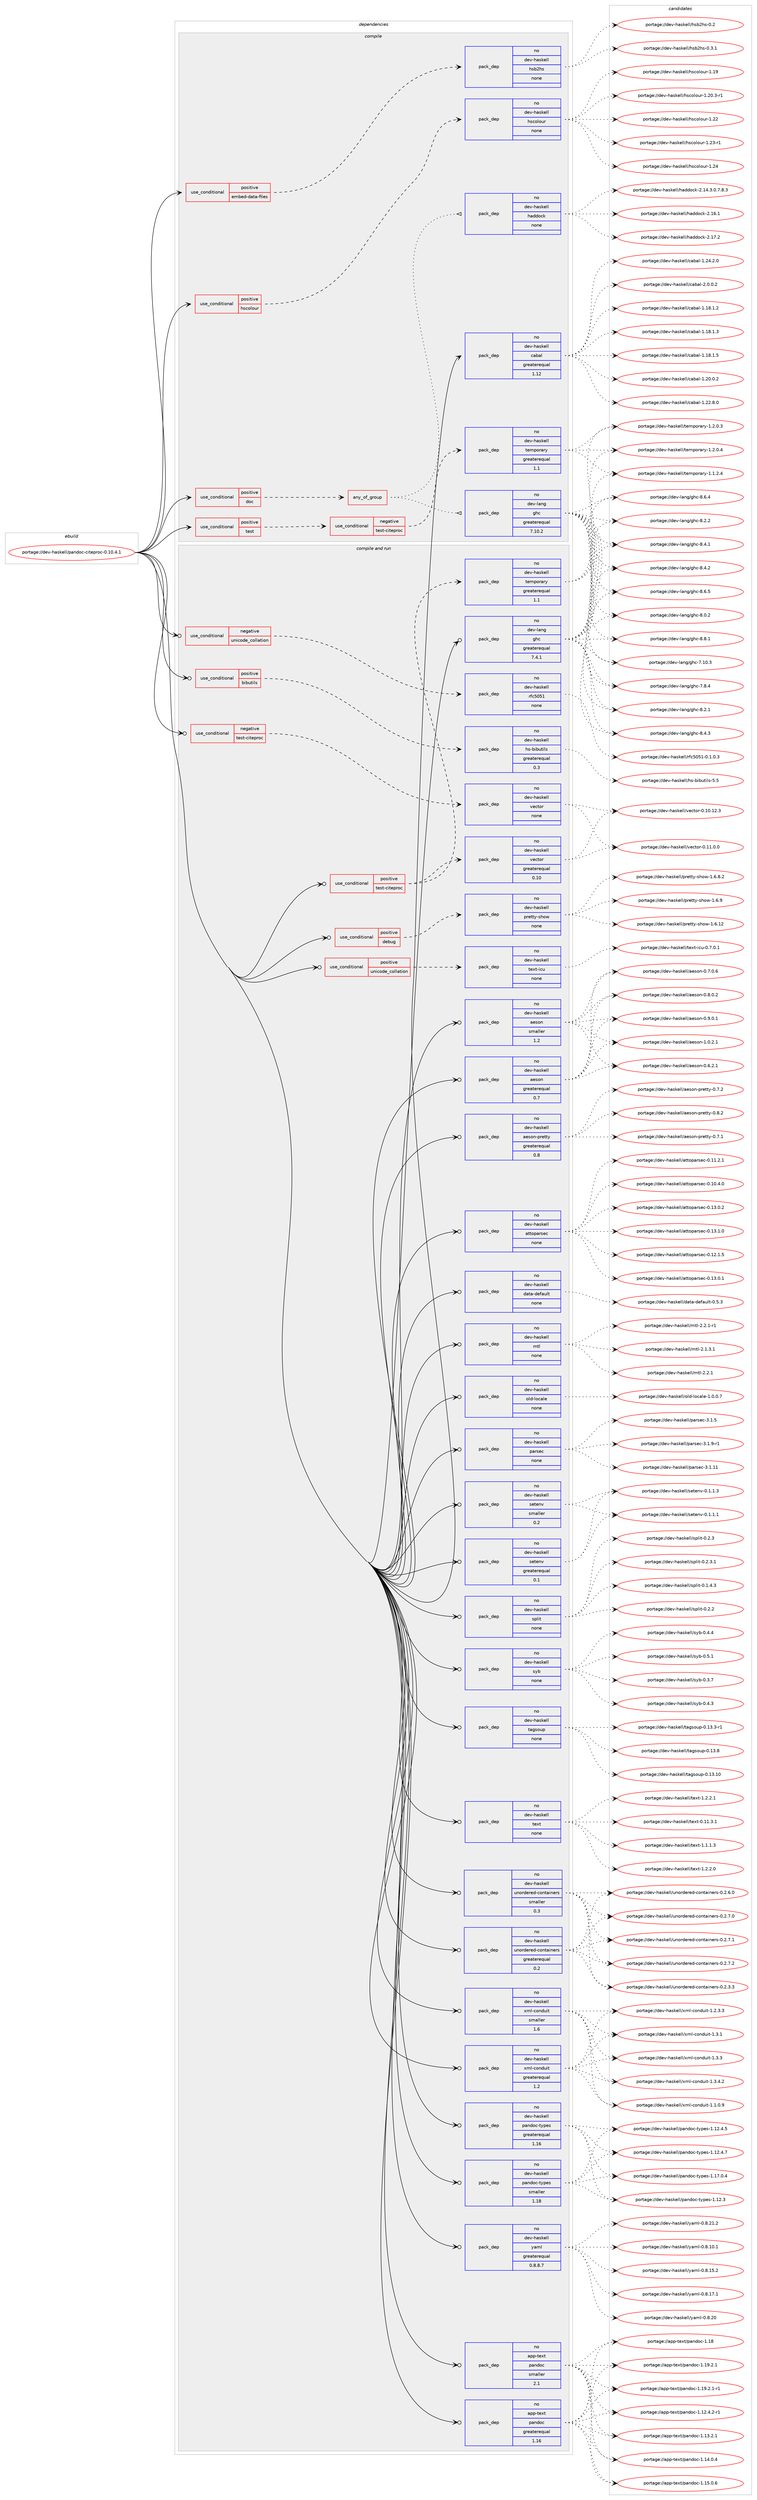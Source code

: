 digraph prolog {

# *************
# Graph options
# *************

newrank=true;
concentrate=true;
compound=true;
graph [rankdir=LR,fontname=Helvetica,fontsize=10,ranksep=1.5];#, ranksep=2.5, nodesep=0.2];
edge  [arrowhead=vee];
node  [fontname=Helvetica,fontsize=10];

# **********
# The ebuild
# **********

subgraph cluster_leftcol {
color=gray;
rank=same;
label=<<i>ebuild</i>>;
id [label="portage://dev-haskell/pandoc-citeproc-0.10.4.1", color=red, width=4, href="../dev-haskell/pandoc-citeproc-0.10.4.1.svg"];
}

# ****************
# The dependencies
# ****************

subgraph cluster_midcol {
color=gray;
label=<<i>dependencies</i>>;
subgraph cluster_compile {
fillcolor="#eeeeee";
style=filled;
label=<<i>compile</i>>;
subgraph cond16470 {
dependency76068 [label=<<TABLE BORDER="0" CELLBORDER="1" CELLSPACING="0" CELLPADDING="4"><TR><TD ROWSPAN="3" CELLPADDING="10">use_conditional</TD></TR><TR><TD>positive</TD></TR><TR><TD>doc</TD></TR></TABLE>>, shape=none, color=red];
subgraph any2126 {
dependency76069 [label=<<TABLE BORDER="0" CELLBORDER="1" CELLSPACING="0" CELLPADDING="4"><TR><TD CELLPADDING="10">any_of_group</TD></TR></TABLE>>, shape=none, color=red];subgraph pack57415 {
dependency76070 [label=<<TABLE BORDER="0" CELLBORDER="1" CELLSPACING="0" CELLPADDING="4" WIDTH="220"><TR><TD ROWSPAN="6" CELLPADDING="30">pack_dep</TD></TR><TR><TD WIDTH="110">no</TD></TR><TR><TD>dev-haskell</TD></TR><TR><TD>haddock</TD></TR><TR><TD>none</TD></TR><TR><TD></TD></TR></TABLE>>, shape=none, color=blue];
}
dependency76069:e -> dependency76070:w [weight=20,style="dotted",arrowhead="oinv"];
subgraph pack57416 {
dependency76071 [label=<<TABLE BORDER="0" CELLBORDER="1" CELLSPACING="0" CELLPADDING="4" WIDTH="220"><TR><TD ROWSPAN="6" CELLPADDING="30">pack_dep</TD></TR><TR><TD WIDTH="110">no</TD></TR><TR><TD>dev-lang</TD></TR><TR><TD>ghc</TD></TR><TR><TD>greaterequal</TD></TR><TR><TD>7.10.2</TD></TR></TABLE>>, shape=none, color=blue];
}
dependency76069:e -> dependency76071:w [weight=20,style="dotted",arrowhead="oinv"];
}
dependency76068:e -> dependency76069:w [weight=20,style="dashed",arrowhead="vee"];
}
id:e -> dependency76068:w [weight=20,style="solid",arrowhead="vee"];
subgraph cond16471 {
dependency76072 [label=<<TABLE BORDER="0" CELLBORDER="1" CELLSPACING="0" CELLPADDING="4"><TR><TD ROWSPAN="3" CELLPADDING="10">use_conditional</TD></TR><TR><TD>positive</TD></TR><TR><TD>embed-data-files</TD></TR></TABLE>>, shape=none, color=red];
subgraph pack57417 {
dependency76073 [label=<<TABLE BORDER="0" CELLBORDER="1" CELLSPACING="0" CELLPADDING="4" WIDTH="220"><TR><TD ROWSPAN="6" CELLPADDING="30">pack_dep</TD></TR><TR><TD WIDTH="110">no</TD></TR><TR><TD>dev-haskell</TD></TR><TR><TD>hsb2hs</TD></TR><TR><TD>none</TD></TR><TR><TD></TD></TR></TABLE>>, shape=none, color=blue];
}
dependency76072:e -> dependency76073:w [weight=20,style="dashed",arrowhead="vee"];
}
id:e -> dependency76072:w [weight=20,style="solid",arrowhead="vee"];
subgraph cond16472 {
dependency76074 [label=<<TABLE BORDER="0" CELLBORDER="1" CELLSPACING="0" CELLPADDING="4"><TR><TD ROWSPAN="3" CELLPADDING="10">use_conditional</TD></TR><TR><TD>positive</TD></TR><TR><TD>hscolour</TD></TR></TABLE>>, shape=none, color=red];
subgraph pack57418 {
dependency76075 [label=<<TABLE BORDER="0" CELLBORDER="1" CELLSPACING="0" CELLPADDING="4" WIDTH="220"><TR><TD ROWSPAN="6" CELLPADDING="30">pack_dep</TD></TR><TR><TD WIDTH="110">no</TD></TR><TR><TD>dev-haskell</TD></TR><TR><TD>hscolour</TD></TR><TR><TD>none</TD></TR><TR><TD></TD></TR></TABLE>>, shape=none, color=blue];
}
dependency76074:e -> dependency76075:w [weight=20,style="dashed",arrowhead="vee"];
}
id:e -> dependency76074:w [weight=20,style="solid",arrowhead="vee"];
subgraph cond16473 {
dependency76076 [label=<<TABLE BORDER="0" CELLBORDER="1" CELLSPACING="0" CELLPADDING="4"><TR><TD ROWSPAN="3" CELLPADDING="10">use_conditional</TD></TR><TR><TD>positive</TD></TR><TR><TD>test</TD></TR></TABLE>>, shape=none, color=red];
subgraph cond16474 {
dependency76077 [label=<<TABLE BORDER="0" CELLBORDER="1" CELLSPACING="0" CELLPADDING="4"><TR><TD ROWSPAN="3" CELLPADDING="10">use_conditional</TD></TR><TR><TD>negative</TD></TR><TR><TD>test-citeproc</TD></TR></TABLE>>, shape=none, color=red];
subgraph pack57419 {
dependency76078 [label=<<TABLE BORDER="0" CELLBORDER="1" CELLSPACING="0" CELLPADDING="4" WIDTH="220"><TR><TD ROWSPAN="6" CELLPADDING="30">pack_dep</TD></TR><TR><TD WIDTH="110">no</TD></TR><TR><TD>dev-haskell</TD></TR><TR><TD>temporary</TD></TR><TR><TD>greaterequal</TD></TR><TR><TD>1.1</TD></TR></TABLE>>, shape=none, color=blue];
}
dependency76077:e -> dependency76078:w [weight=20,style="dashed",arrowhead="vee"];
}
dependency76076:e -> dependency76077:w [weight=20,style="dashed",arrowhead="vee"];
}
id:e -> dependency76076:w [weight=20,style="solid",arrowhead="vee"];
subgraph pack57420 {
dependency76079 [label=<<TABLE BORDER="0" CELLBORDER="1" CELLSPACING="0" CELLPADDING="4" WIDTH="220"><TR><TD ROWSPAN="6" CELLPADDING="30">pack_dep</TD></TR><TR><TD WIDTH="110">no</TD></TR><TR><TD>dev-haskell</TD></TR><TR><TD>cabal</TD></TR><TR><TD>greaterequal</TD></TR><TR><TD>1.12</TD></TR></TABLE>>, shape=none, color=blue];
}
id:e -> dependency76079:w [weight=20,style="solid",arrowhead="vee"];
}
subgraph cluster_compileandrun {
fillcolor="#eeeeee";
style=filled;
label=<<i>compile and run</i>>;
subgraph cond16475 {
dependency76080 [label=<<TABLE BORDER="0" CELLBORDER="1" CELLSPACING="0" CELLPADDING="4"><TR><TD ROWSPAN="3" CELLPADDING="10">use_conditional</TD></TR><TR><TD>negative</TD></TR><TR><TD>test-citeproc</TD></TR></TABLE>>, shape=none, color=red];
subgraph pack57421 {
dependency76081 [label=<<TABLE BORDER="0" CELLBORDER="1" CELLSPACING="0" CELLPADDING="4" WIDTH="220"><TR><TD ROWSPAN="6" CELLPADDING="30">pack_dep</TD></TR><TR><TD WIDTH="110">no</TD></TR><TR><TD>dev-haskell</TD></TR><TR><TD>vector</TD></TR><TR><TD>none</TD></TR><TR><TD></TD></TR></TABLE>>, shape=none, color=blue];
}
dependency76080:e -> dependency76081:w [weight=20,style="dashed",arrowhead="vee"];
}
id:e -> dependency76080:w [weight=20,style="solid",arrowhead="odotvee"];
subgraph cond16476 {
dependency76082 [label=<<TABLE BORDER="0" CELLBORDER="1" CELLSPACING="0" CELLPADDING="4"><TR><TD ROWSPAN="3" CELLPADDING="10">use_conditional</TD></TR><TR><TD>negative</TD></TR><TR><TD>unicode_collation</TD></TR></TABLE>>, shape=none, color=red];
subgraph pack57422 {
dependency76083 [label=<<TABLE BORDER="0" CELLBORDER="1" CELLSPACING="0" CELLPADDING="4" WIDTH="220"><TR><TD ROWSPAN="6" CELLPADDING="30">pack_dep</TD></TR><TR><TD WIDTH="110">no</TD></TR><TR><TD>dev-haskell</TD></TR><TR><TD>rfc5051</TD></TR><TR><TD>none</TD></TR><TR><TD></TD></TR></TABLE>>, shape=none, color=blue];
}
dependency76082:e -> dependency76083:w [weight=20,style="dashed",arrowhead="vee"];
}
id:e -> dependency76082:w [weight=20,style="solid",arrowhead="odotvee"];
subgraph cond16477 {
dependency76084 [label=<<TABLE BORDER="0" CELLBORDER="1" CELLSPACING="0" CELLPADDING="4"><TR><TD ROWSPAN="3" CELLPADDING="10">use_conditional</TD></TR><TR><TD>positive</TD></TR><TR><TD>bibutils</TD></TR></TABLE>>, shape=none, color=red];
subgraph pack57423 {
dependency76085 [label=<<TABLE BORDER="0" CELLBORDER="1" CELLSPACING="0" CELLPADDING="4" WIDTH="220"><TR><TD ROWSPAN="6" CELLPADDING="30">pack_dep</TD></TR><TR><TD WIDTH="110">no</TD></TR><TR><TD>dev-haskell</TD></TR><TR><TD>hs-bibutils</TD></TR><TR><TD>greaterequal</TD></TR><TR><TD>0.3</TD></TR></TABLE>>, shape=none, color=blue];
}
dependency76084:e -> dependency76085:w [weight=20,style="dashed",arrowhead="vee"];
}
id:e -> dependency76084:w [weight=20,style="solid",arrowhead="odotvee"];
subgraph cond16478 {
dependency76086 [label=<<TABLE BORDER="0" CELLBORDER="1" CELLSPACING="0" CELLPADDING="4"><TR><TD ROWSPAN="3" CELLPADDING="10">use_conditional</TD></TR><TR><TD>positive</TD></TR><TR><TD>debug</TD></TR></TABLE>>, shape=none, color=red];
subgraph pack57424 {
dependency76087 [label=<<TABLE BORDER="0" CELLBORDER="1" CELLSPACING="0" CELLPADDING="4" WIDTH="220"><TR><TD ROWSPAN="6" CELLPADDING="30">pack_dep</TD></TR><TR><TD WIDTH="110">no</TD></TR><TR><TD>dev-haskell</TD></TR><TR><TD>pretty-show</TD></TR><TR><TD>none</TD></TR><TR><TD></TD></TR></TABLE>>, shape=none, color=blue];
}
dependency76086:e -> dependency76087:w [weight=20,style="dashed",arrowhead="vee"];
}
id:e -> dependency76086:w [weight=20,style="solid",arrowhead="odotvee"];
subgraph cond16479 {
dependency76088 [label=<<TABLE BORDER="0" CELLBORDER="1" CELLSPACING="0" CELLPADDING="4"><TR><TD ROWSPAN="3" CELLPADDING="10">use_conditional</TD></TR><TR><TD>positive</TD></TR><TR><TD>test-citeproc</TD></TR></TABLE>>, shape=none, color=red];
subgraph pack57425 {
dependency76089 [label=<<TABLE BORDER="0" CELLBORDER="1" CELLSPACING="0" CELLPADDING="4" WIDTH="220"><TR><TD ROWSPAN="6" CELLPADDING="30">pack_dep</TD></TR><TR><TD WIDTH="110">no</TD></TR><TR><TD>dev-haskell</TD></TR><TR><TD>temporary</TD></TR><TR><TD>greaterequal</TD></TR><TR><TD>1.1</TD></TR></TABLE>>, shape=none, color=blue];
}
dependency76088:e -> dependency76089:w [weight=20,style="dashed",arrowhead="vee"];
subgraph pack57426 {
dependency76090 [label=<<TABLE BORDER="0" CELLBORDER="1" CELLSPACING="0" CELLPADDING="4" WIDTH="220"><TR><TD ROWSPAN="6" CELLPADDING="30">pack_dep</TD></TR><TR><TD WIDTH="110">no</TD></TR><TR><TD>dev-haskell</TD></TR><TR><TD>vector</TD></TR><TR><TD>greaterequal</TD></TR><TR><TD>0.10</TD></TR></TABLE>>, shape=none, color=blue];
}
dependency76088:e -> dependency76090:w [weight=20,style="dashed",arrowhead="vee"];
}
id:e -> dependency76088:w [weight=20,style="solid",arrowhead="odotvee"];
subgraph cond16480 {
dependency76091 [label=<<TABLE BORDER="0" CELLBORDER="1" CELLSPACING="0" CELLPADDING="4"><TR><TD ROWSPAN="3" CELLPADDING="10">use_conditional</TD></TR><TR><TD>positive</TD></TR><TR><TD>unicode_collation</TD></TR></TABLE>>, shape=none, color=red];
subgraph pack57427 {
dependency76092 [label=<<TABLE BORDER="0" CELLBORDER="1" CELLSPACING="0" CELLPADDING="4" WIDTH="220"><TR><TD ROWSPAN="6" CELLPADDING="30">pack_dep</TD></TR><TR><TD WIDTH="110">no</TD></TR><TR><TD>dev-haskell</TD></TR><TR><TD>text-icu</TD></TR><TR><TD>none</TD></TR><TR><TD></TD></TR></TABLE>>, shape=none, color=blue];
}
dependency76091:e -> dependency76092:w [weight=20,style="dashed",arrowhead="vee"];
}
id:e -> dependency76091:w [weight=20,style="solid",arrowhead="odotvee"];
subgraph pack57428 {
dependency76093 [label=<<TABLE BORDER="0" CELLBORDER="1" CELLSPACING="0" CELLPADDING="4" WIDTH="220"><TR><TD ROWSPAN="6" CELLPADDING="30">pack_dep</TD></TR><TR><TD WIDTH="110">no</TD></TR><TR><TD>app-text</TD></TR><TR><TD>pandoc</TD></TR><TR><TD>greaterequal</TD></TR><TR><TD>1.16</TD></TR></TABLE>>, shape=none, color=blue];
}
id:e -> dependency76093:w [weight=20,style="solid",arrowhead="odotvee"];
subgraph pack57429 {
dependency76094 [label=<<TABLE BORDER="0" CELLBORDER="1" CELLSPACING="0" CELLPADDING="4" WIDTH="220"><TR><TD ROWSPAN="6" CELLPADDING="30">pack_dep</TD></TR><TR><TD WIDTH="110">no</TD></TR><TR><TD>app-text</TD></TR><TR><TD>pandoc</TD></TR><TR><TD>smaller</TD></TR><TR><TD>2.1</TD></TR></TABLE>>, shape=none, color=blue];
}
id:e -> dependency76094:w [weight=20,style="solid",arrowhead="odotvee"];
subgraph pack57430 {
dependency76095 [label=<<TABLE BORDER="0" CELLBORDER="1" CELLSPACING="0" CELLPADDING="4" WIDTH="220"><TR><TD ROWSPAN="6" CELLPADDING="30">pack_dep</TD></TR><TR><TD WIDTH="110">no</TD></TR><TR><TD>dev-haskell</TD></TR><TR><TD>aeson</TD></TR><TR><TD>greaterequal</TD></TR><TR><TD>0.7</TD></TR></TABLE>>, shape=none, color=blue];
}
id:e -> dependency76095:w [weight=20,style="solid",arrowhead="odotvee"];
subgraph pack57431 {
dependency76096 [label=<<TABLE BORDER="0" CELLBORDER="1" CELLSPACING="0" CELLPADDING="4" WIDTH="220"><TR><TD ROWSPAN="6" CELLPADDING="30">pack_dep</TD></TR><TR><TD WIDTH="110">no</TD></TR><TR><TD>dev-haskell</TD></TR><TR><TD>aeson</TD></TR><TR><TD>smaller</TD></TR><TR><TD>1.2</TD></TR></TABLE>>, shape=none, color=blue];
}
id:e -> dependency76096:w [weight=20,style="solid",arrowhead="odotvee"];
subgraph pack57432 {
dependency76097 [label=<<TABLE BORDER="0" CELLBORDER="1" CELLSPACING="0" CELLPADDING="4" WIDTH="220"><TR><TD ROWSPAN="6" CELLPADDING="30">pack_dep</TD></TR><TR><TD WIDTH="110">no</TD></TR><TR><TD>dev-haskell</TD></TR><TR><TD>aeson-pretty</TD></TR><TR><TD>greaterequal</TD></TR><TR><TD>0.8</TD></TR></TABLE>>, shape=none, color=blue];
}
id:e -> dependency76097:w [weight=20,style="solid",arrowhead="odotvee"];
subgraph pack57433 {
dependency76098 [label=<<TABLE BORDER="0" CELLBORDER="1" CELLSPACING="0" CELLPADDING="4" WIDTH="220"><TR><TD ROWSPAN="6" CELLPADDING="30">pack_dep</TD></TR><TR><TD WIDTH="110">no</TD></TR><TR><TD>dev-haskell</TD></TR><TR><TD>attoparsec</TD></TR><TR><TD>none</TD></TR><TR><TD></TD></TR></TABLE>>, shape=none, color=blue];
}
id:e -> dependency76098:w [weight=20,style="solid",arrowhead="odotvee"];
subgraph pack57434 {
dependency76099 [label=<<TABLE BORDER="0" CELLBORDER="1" CELLSPACING="0" CELLPADDING="4" WIDTH="220"><TR><TD ROWSPAN="6" CELLPADDING="30">pack_dep</TD></TR><TR><TD WIDTH="110">no</TD></TR><TR><TD>dev-haskell</TD></TR><TR><TD>data-default</TD></TR><TR><TD>none</TD></TR><TR><TD></TD></TR></TABLE>>, shape=none, color=blue];
}
id:e -> dependency76099:w [weight=20,style="solid",arrowhead="odotvee"];
subgraph pack57435 {
dependency76100 [label=<<TABLE BORDER="0" CELLBORDER="1" CELLSPACING="0" CELLPADDING="4" WIDTH="220"><TR><TD ROWSPAN="6" CELLPADDING="30">pack_dep</TD></TR><TR><TD WIDTH="110">no</TD></TR><TR><TD>dev-haskell</TD></TR><TR><TD>mtl</TD></TR><TR><TD>none</TD></TR><TR><TD></TD></TR></TABLE>>, shape=none, color=blue];
}
id:e -> dependency76100:w [weight=20,style="solid",arrowhead="odotvee"];
subgraph pack57436 {
dependency76101 [label=<<TABLE BORDER="0" CELLBORDER="1" CELLSPACING="0" CELLPADDING="4" WIDTH="220"><TR><TD ROWSPAN="6" CELLPADDING="30">pack_dep</TD></TR><TR><TD WIDTH="110">no</TD></TR><TR><TD>dev-haskell</TD></TR><TR><TD>old-locale</TD></TR><TR><TD>none</TD></TR><TR><TD></TD></TR></TABLE>>, shape=none, color=blue];
}
id:e -> dependency76101:w [weight=20,style="solid",arrowhead="odotvee"];
subgraph pack57437 {
dependency76102 [label=<<TABLE BORDER="0" CELLBORDER="1" CELLSPACING="0" CELLPADDING="4" WIDTH="220"><TR><TD ROWSPAN="6" CELLPADDING="30">pack_dep</TD></TR><TR><TD WIDTH="110">no</TD></TR><TR><TD>dev-haskell</TD></TR><TR><TD>pandoc-types</TD></TR><TR><TD>greaterequal</TD></TR><TR><TD>1.16</TD></TR></TABLE>>, shape=none, color=blue];
}
id:e -> dependency76102:w [weight=20,style="solid",arrowhead="odotvee"];
subgraph pack57438 {
dependency76103 [label=<<TABLE BORDER="0" CELLBORDER="1" CELLSPACING="0" CELLPADDING="4" WIDTH="220"><TR><TD ROWSPAN="6" CELLPADDING="30">pack_dep</TD></TR><TR><TD WIDTH="110">no</TD></TR><TR><TD>dev-haskell</TD></TR><TR><TD>pandoc-types</TD></TR><TR><TD>smaller</TD></TR><TR><TD>1.18</TD></TR></TABLE>>, shape=none, color=blue];
}
id:e -> dependency76103:w [weight=20,style="solid",arrowhead="odotvee"];
subgraph pack57439 {
dependency76104 [label=<<TABLE BORDER="0" CELLBORDER="1" CELLSPACING="0" CELLPADDING="4" WIDTH="220"><TR><TD ROWSPAN="6" CELLPADDING="30">pack_dep</TD></TR><TR><TD WIDTH="110">no</TD></TR><TR><TD>dev-haskell</TD></TR><TR><TD>parsec</TD></TR><TR><TD>none</TD></TR><TR><TD></TD></TR></TABLE>>, shape=none, color=blue];
}
id:e -> dependency76104:w [weight=20,style="solid",arrowhead="odotvee"];
subgraph pack57440 {
dependency76105 [label=<<TABLE BORDER="0" CELLBORDER="1" CELLSPACING="0" CELLPADDING="4" WIDTH="220"><TR><TD ROWSPAN="6" CELLPADDING="30">pack_dep</TD></TR><TR><TD WIDTH="110">no</TD></TR><TR><TD>dev-haskell</TD></TR><TR><TD>setenv</TD></TR><TR><TD>greaterequal</TD></TR><TR><TD>0.1</TD></TR></TABLE>>, shape=none, color=blue];
}
id:e -> dependency76105:w [weight=20,style="solid",arrowhead="odotvee"];
subgraph pack57441 {
dependency76106 [label=<<TABLE BORDER="0" CELLBORDER="1" CELLSPACING="0" CELLPADDING="4" WIDTH="220"><TR><TD ROWSPAN="6" CELLPADDING="30">pack_dep</TD></TR><TR><TD WIDTH="110">no</TD></TR><TR><TD>dev-haskell</TD></TR><TR><TD>setenv</TD></TR><TR><TD>smaller</TD></TR><TR><TD>0.2</TD></TR></TABLE>>, shape=none, color=blue];
}
id:e -> dependency76106:w [weight=20,style="solid",arrowhead="odotvee"];
subgraph pack57442 {
dependency76107 [label=<<TABLE BORDER="0" CELLBORDER="1" CELLSPACING="0" CELLPADDING="4" WIDTH="220"><TR><TD ROWSPAN="6" CELLPADDING="30">pack_dep</TD></TR><TR><TD WIDTH="110">no</TD></TR><TR><TD>dev-haskell</TD></TR><TR><TD>split</TD></TR><TR><TD>none</TD></TR><TR><TD></TD></TR></TABLE>>, shape=none, color=blue];
}
id:e -> dependency76107:w [weight=20,style="solid",arrowhead="odotvee"];
subgraph pack57443 {
dependency76108 [label=<<TABLE BORDER="0" CELLBORDER="1" CELLSPACING="0" CELLPADDING="4" WIDTH="220"><TR><TD ROWSPAN="6" CELLPADDING="30">pack_dep</TD></TR><TR><TD WIDTH="110">no</TD></TR><TR><TD>dev-haskell</TD></TR><TR><TD>syb</TD></TR><TR><TD>none</TD></TR><TR><TD></TD></TR></TABLE>>, shape=none, color=blue];
}
id:e -> dependency76108:w [weight=20,style="solid",arrowhead="odotvee"];
subgraph pack57444 {
dependency76109 [label=<<TABLE BORDER="0" CELLBORDER="1" CELLSPACING="0" CELLPADDING="4" WIDTH="220"><TR><TD ROWSPAN="6" CELLPADDING="30">pack_dep</TD></TR><TR><TD WIDTH="110">no</TD></TR><TR><TD>dev-haskell</TD></TR><TR><TD>tagsoup</TD></TR><TR><TD>none</TD></TR><TR><TD></TD></TR></TABLE>>, shape=none, color=blue];
}
id:e -> dependency76109:w [weight=20,style="solid",arrowhead="odotvee"];
subgraph pack57445 {
dependency76110 [label=<<TABLE BORDER="0" CELLBORDER="1" CELLSPACING="0" CELLPADDING="4" WIDTH="220"><TR><TD ROWSPAN="6" CELLPADDING="30">pack_dep</TD></TR><TR><TD WIDTH="110">no</TD></TR><TR><TD>dev-haskell</TD></TR><TR><TD>text</TD></TR><TR><TD>none</TD></TR><TR><TD></TD></TR></TABLE>>, shape=none, color=blue];
}
id:e -> dependency76110:w [weight=20,style="solid",arrowhead="odotvee"];
subgraph pack57446 {
dependency76111 [label=<<TABLE BORDER="0" CELLBORDER="1" CELLSPACING="0" CELLPADDING="4" WIDTH="220"><TR><TD ROWSPAN="6" CELLPADDING="30">pack_dep</TD></TR><TR><TD WIDTH="110">no</TD></TR><TR><TD>dev-haskell</TD></TR><TR><TD>unordered-containers</TD></TR><TR><TD>greaterequal</TD></TR><TR><TD>0.2</TD></TR></TABLE>>, shape=none, color=blue];
}
id:e -> dependency76111:w [weight=20,style="solid",arrowhead="odotvee"];
subgraph pack57447 {
dependency76112 [label=<<TABLE BORDER="0" CELLBORDER="1" CELLSPACING="0" CELLPADDING="4" WIDTH="220"><TR><TD ROWSPAN="6" CELLPADDING="30">pack_dep</TD></TR><TR><TD WIDTH="110">no</TD></TR><TR><TD>dev-haskell</TD></TR><TR><TD>unordered-containers</TD></TR><TR><TD>smaller</TD></TR><TR><TD>0.3</TD></TR></TABLE>>, shape=none, color=blue];
}
id:e -> dependency76112:w [weight=20,style="solid",arrowhead="odotvee"];
subgraph pack57448 {
dependency76113 [label=<<TABLE BORDER="0" CELLBORDER="1" CELLSPACING="0" CELLPADDING="4" WIDTH="220"><TR><TD ROWSPAN="6" CELLPADDING="30">pack_dep</TD></TR><TR><TD WIDTH="110">no</TD></TR><TR><TD>dev-haskell</TD></TR><TR><TD>xml-conduit</TD></TR><TR><TD>greaterequal</TD></TR><TR><TD>1.2</TD></TR></TABLE>>, shape=none, color=blue];
}
id:e -> dependency76113:w [weight=20,style="solid",arrowhead="odotvee"];
subgraph pack57449 {
dependency76114 [label=<<TABLE BORDER="0" CELLBORDER="1" CELLSPACING="0" CELLPADDING="4" WIDTH="220"><TR><TD ROWSPAN="6" CELLPADDING="30">pack_dep</TD></TR><TR><TD WIDTH="110">no</TD></TR><TR><TD>dev-haskell</TD></TR><TR><TD>xml-conduit</TD></TR><TR><TD>smaller</TD></TR><TR><TD>1.6</TD></TR></TABLE>>, shape=none, color=blue];
}
id:e -> dependency76114:w [weight=20,style="solid",arrowhead="odotvee"];
subgraph pack57450 {
dependency76115 [label=<<TABLE BORDER="0" CELLBORDER="1" CELLSPACING="0" CELLPADDING="4" WIDTH="220"><TR><TD ROWSPAN="6" CELLPADDING="30">pack_dep</TD></TR><TR><TD WIDTH="110">no</TD></TR><TR><TD>dev-haskell</TD></TR><TR><TD>yaml</TD></TR><TR><TD>greaterequal</TD></TR><TR><TD>0.8.8.7</TD></TR></TABLE>>, shape=none, color=blue];
}
id:e -> dependency76115:w [weight=20,style="solid",arrowhead="odotvee"];
subgraph pack57451 {
dependency76116 [label=<<TABLE BORDER="0" CELLBORDER="1" CELLSPACING="0" CELLPADDING="4" WIDTH="220"><TR><TD ROWSPAN="6" CELLPADDING="30">pack_dep</TD></TR><TR><TD WIDTH="110">no</TD></TR><TR><TD>dev-lang</TD></TR><TR><TD>ghc</TD></TR><TR><TD>greaterequal</TD></TR><TR><TD>7.4.1</TD></TR></TABLE>>, shape=none, color=blue];
}
id:e -> dependency76116:w [weight=20,style="solid",arrowhead="odotvee"];
}
subgraph cluster_run {
fillcolor="#eeeeee";
style=filled;
label=<<i>run</i>>;
}
}

# **************
# The candidates
# **************

subgraph cluster_choices {
rank=same;
color=gray;
label=<<i>candidates</i>>;

subgraph choice57415 {
color=black;
nodesep=1;
choiceportage1001011184510497115107101108108471049710010011199107455046495246514648465546564651 [label="portage://dev-haskell/haddock-2.14.3.0.7.8.3", color=red, width=4,href="../dev-haskell/haddock-2.14.3.0.7.8.3.svg"];
choiceportage100101118451049711510710110810847104971001001119910745504649544649 [label="portage://dev-haskell/haddock-2.16.1", color=red, width=4,href="../dev-haskell/haddock-2.16.1.svg"];
choiceportage100101118451049711510710110810847104971001001119910745504649554650 [label="portage://dev-haskell/haddock-2.17.2", color=red, width=4,href="../dev-haskell/haddock-2.17.2.svg"];
dependency76070:e -> choiceportage1001011184510497115107101108108471049710010011199107455046495246514648465546564651:w [style=dotted,weight="100"];
dependency76070:e -> choiceportage100101118451049711510710110810847104971001001119910745504649544649:w [style=dotted,weight="100"];
dependency76070:e -> choiceportage100101118451049711510710110810847104971001001119910745504649554650:w [style=dotted,weight="100"];
}
subgraph choice57416 {
color=black;
nodesep=1;
choiceportage1001011184510897110103471031049945554649484651 [label="portage://dev-lang/ghc-7.10.3", color=red, width=4,href="../dev-lang/ghc-7.10.3.svg"];
choiceportage10010111845108971101034710310499455546564652 [label="portage://dev-lang/ghc-7.8.4", color=red, width=4,href="../dev-lang/ghc-7.8.4.svg"];
choiceportage10010111845108971101034710310499455646484650 [label="portage://dev-lang/ghc-8.0.2", color=red, width=4,href="../dev-lang/ghc-8.0.2.svg"];
choiceportage10010111845108971101034710310499455646504649 [label="portage://dev-lang/ghc-8.2.1", color=red, width=4,href="../dev-lang/ghc-8.2.1.svg"];
choiceportage10010111845108971101034710310499455646504650 [label="portage://dev-lang/ghc-8.2.2", color=red, width=4,href="../dev-lang/ghc-8.2.2.svg"];
choiceportage10010111845108971101034710310499455646524649 [label="portage://dev-lang/ghc-8.4.1", color=red, width=4,href="../dev-lang/ghc-8.4.1.svg"];
choiceportage10010111845108971101034710310499455646524650 [label="portage://dev-lang/ghc-8.4.2", color=red, width=4,href="../dev-lang/ghc-8.4.2.svg"];
choiceportage10010111845108971101034710310499455646524651 [label="portage://dev-lang/ghc-8.4.3", color=red, width=4,href="../dev-lang/ghc-8.4.3.svg"];
choiceportage10010111845108971101034710310499455646544652 [label="portage://dev-lang/ghc-8.6.4", color=red, width=4,href="../dev-lang/ghc-8.6.4.svg"];
choiceportage10010111845108971101034710310499455646544653 [label="portage://dev-lang/ghc-8.6.5", color=red, width=4,href="../dev-lang/ghc-8.6.5.svg"];
choiceportage10010111845108971101034710310499455646564649 [label="portage://dev-lang/ghc-8.8.1", color=red, width=4,href="../dev-lang/ghc-8.8.1.svg"];
dependency76071:e -> choiceportage1001011184510897110103471031049945554649484651:w [style=dotted,weight="100"];
dependency76071:e -> choiceportage10010111845108971101034710310499455546564652:w [style=dotted,weight="100"];
dependency76071:e -> choiceportage10010111845108971101034710310499455646484650:w [style=dotted,weight="100"];
dependency76071:e -> choiceportage10010111845108971101034710310499455646504649:w [style=dotted,weight="100"];
dependency76071:e -> choiceportage10010111845108971101034710310499455646504650:w [style=dotted,weight="100"];
dependency76071:e -> choiceportage10010111845108971101034710310499455646524649:w [style=dotted,weight="100"];
dependency76071:e -> choiceportage10010111845108971101034710310499455646524650:w [style=dotted,weight="100"];
dependency76071:e -> choiceportage10010111845108971101034710310499455646524651:w [style=dotted,weight="100"];
dependency76071:e -> choiceportage10010111845108971101034710310499455646544652:w [style=dotted,weight="100"];
dependency76071:e -> choiceportage10010111845108971101034710310499455646544653:w [style=dotted,weight="100"];
dependency76071:e -> choiceportage10010111845108971101034710310499455646564649:w [style=dotted,weight="100"];
}
subgraph choice57417 {
color=black;
nodesep=1;
choiceportage100101118451049711510710110810847104115985010411545484650 [label="portage://dev-haskell/hsb2hs-0.2", color=red, width=4,href="../dev-haskell/hsb2hs-0.2.svg"];
choiceportage1001011184510497115107101108108471041159850104115454846514649 [label="portage://dev-haskell/hsb2hs-0.3.1", color=red, width=4,href="../dev-haskell/hsb2hs-0.3.1.svg"];
dependency76073:e -> choiceportage100101118451049711510710110810847104115985010411545484650:w [style=dotted,weight="100"];
dependency76073:e -> choiceportage1001011184510497115107101108108471041159850104115454846514649:w [style=dotted,weight="100"];
}
subgraph choice57418 {
color=black;
nodesep=1;
choiceportage100101118451049711510710110810847104115991111081111171144549464957 [label="portage://dev-haskell/hscolour-1.19", color=red, width=4,href="../dev-haskell/hscolour-1.19.svg"];
choiceportage10010111845104971151071011081084710411599111108111117114454946504846514511449 [label="portage://dev-haskell/hscolour-1.20.3-r1", color=red, width=4,href="../dev-haskell/hscolour-1.20.3-r1.svg"];
choiceportage100101118451049711510710110810847104115991111081111171144549465050 [label="portage://dev-haskell/hscolour-1.22", color=red, width=4,href="../dev-haskell/hscolour-1.22.svg"];
choiceportage1001011184510497115107101108108471041159911110811111711445494650514511449 [label="portage://dev-haskell/hscolour-1.23-r1", color=red, width=4,href="../dev-haskell/hscolour-1.23-r1.svg"];
choiceportage100101118451049711510710110810847104115991111081111171144549465052 [label="portage://dev-haskell/hscolour-1.24", color=red, width=4,href="../dev-haskell/hscolour-1.24.svg"];
dependency76075:e -> choiceportage100101118451049711510710110810847104115991111081111171144549464957:w [style=dotted,weight="100"];
dependency76075:e -> choiceportage10010111845104971151071011081084710411599111108111117114454946504846514511449:w [style=dotted,weight="100"];
dependency76075:e -> choiceportage100101118451049711510710110810847104115991111081111171144549465050:w [style=dotted,weight="100"];
dependency76075:e -> choiceportage1001011184510497115107101108108471041159911110811111711445494650514511449:w [style=dotted,weight="100"];
dependency76075:e -> choiceportage100101118451049711510710110810847104115991111081111171144549465052:w [style=dotted,weight="100"];
}
subgraph choice57419 {
color=black;
nodesep=1;
choiceportage100101118451049711510710110810847116101109112111114971141214549464946504652 [label="portage://dev-haskell/temporary-1.1.2.4", color=red, width=4,href="../dev-haskell/temporary-1.1.2.4.svg"];
choiceportage100101118451049711510710110810847116101109112111114971141214549465046484651 [label="portage://dev-haskell/temporary-1.2.0.3", color=red, width=4,href="../dev-haskell/temporary-1.2.0.3.svg"];
choiceportage100101118451049711510710110810847116101109112111114971141214549465046484652 [label="portage://dev-haskell/temporary-1.2.0.4", color=red, width=4,href="../dev-haskell/temporary-1.2.0.4.svg"];
dependency76078:e -> choiceportage100101118451049711510710110810847116101109112111114971141214549464946504652:w [style=dotted,weight="100"];
dependency76078:e -> choiceportage100101118451049711510710110810847116101109112111114971141214549465046484651:w [style=dotted,weight="100"];
dependency76078:e -> choiceportage100101118451049711510710110810847116101109112111114971141214549465046484652:w [style=dotted,weight="100"];
}
subgraph choice57420 {
color=black;
nodesep=1;
choiceportage10010111845104971151071011081084799979897108454946495646494650 [label="portage://dev-haskell/cabal-1.18.1.2", color=red, width=4,href="../dev-haskell/cabal-1.18.1.2.svg"];
choiceportage10010111845104971151071011081084799979897108454946495646494651 [label="portage://dev-haskell/cabal-1.18.1.3", color=red, width=4,href="../dev-haskell/cabal-1.18.1.3.svg"];
choiceportage10010111845104971151071011081084799979897108454946495646494653 [label="portage://dev-haskell/cabal-1.18.1.5", color=red, width=4,href="../dev-haskell/cabal-1.18.1.5.svg"];
choiceportage10010111845104971151071011081084799979897108454946504846484650 [label="portage://dev-haskell/cabal-1.20.0.2", color=red, width=4,href="../dev-haskell/cabal-1.20.0.2.svg"];
choiceportage10010111845104971151071011081084799979897108454946505046564648 [label="portage://dev-haskell/cabal-1.22.8.0", color=red, width=4,href="../dev-haskell/cabal-1.22.8.0.svg"];
choiceportage10010111845104971151071011081084799979897108454946505246504648 [label="portage://dev-haskell/cabal-1.24.2.0", color=red, width=4,href="../dev-haskell/cabal-1.24.2.0.svg"];
choiceportage100101118451049711510710110810847999798971084550464846484650 [label="portage://dev-haskell/cabal-2.0.0.2", color=red, width=4,href="../dev-haskell/cabal-2.0.0.2.svg"];
dependency76079:e -> choiceportage10010111845104971151071011081084799979897108454946495646494650:w [style=dotted,weight="100"];
dependency76079:e -> choiceportage10010111845104971151071011081084799979897108454946495646494651:w [style=dotted,weight="100"];
dependency76079:e -> choiceportage10010111845104971151071011081084799979897108454946495646494653:w [style=dotted,weight="100"];
dependency76079:e -> choiceportage10010111845104971151071011081084799979897108454946504846484650:w [style=dotted,weight="100"];
dependency76079:e -> choiceportage10010111845104971151071011081084799979897108454946505046564648:w [style=dotted,weight="100"];
dependency76079:e -> choiceportage10010111845104971151071011081084799979897108454946505246504648:w [style=dotted,weight="100"];
dependency76079:e -> choiceportage100101118451049711510710110810847999798971084550464846484650:w [style=dotted,weight="100"];
}
subgraph choice57421 {
color=black;
nodesep=1;
choiceportage1001011184510497115107101108108471181019911611111445484649484649504651 [label="portage://dev-haskell/vector-0.10.12.3", color=red, width=4,href="../dev-haskell/vector-0.10.12.3.svg"];
choiceportage10010111845104971151071011081084711810199116111114454846494946484648 [label="portage://dev-haskell/vector-0.11.0.0", color=red, width=4,href="../dev-haskell/vector-0.11.0.0.svg"];
dependency76081:e -> choiceportage1001011184510497115107101108108471181019911611111445484649484649504651:w [style=dotted,weight="100"];
dependency76081:e -> choiceportage10010111845104971151071011081084711810199116111114454846494946484648:w [style=dotted,weight="100"];
}
subgraph choice57422 {
color=black;
nodesep=1;
choiceportage10010111845104971151071011081084711410299534853494548464946484651 [label="portage://dev-haskell/rfc5051-0.1.0.3", color=red, width=4,href="../dev-haskell/rfc5051-0.1.0.3.svg"];
dependency76083:e -> choiceportage10010111845104971151071011081084711410299534853494548464946484651:w [style=dotted,weight="100"];
}
subgraph choice57423 {
color=black;
nodesep=1;
choiceportage10010111845104971151071011081084710411545981059811711610510811545534653 [label="portage://dev-haskell/hs-bibutils-5.5", color=red, width=4,href="../dev-haskell/hs-bibutils-5.5.svg"];
dependency76085:e -> choiceportage10010111845104971151071011081084710411545981059811711610510811545534653:w [style=dotted,weight="100"];
}
subgraph choice57424 {
color=black;
nodesep=1;
choiceportage1001011184510497115107101108108471121141011161161214511510411111945494654464950 [label="portage://dev-haskell/pretty-show-1.6.12", color=red, width=4,href="../dev-haskell/pretty-show-1.6.12.svg"];
choiceportage100101118451049711510710110810847112114101116116121451151041111194549465446564650 [label="portage://dev-haskell/pretty-show-1.6.8.2", color=red, width=4,href="../dev-haskell/pretty-show-1.6.8.2.svg"];
choiceportage10010111845104971151071011081084711211410111611612145115104111119454946544657 [label="portage://dev-haskell/pretty-show-1.6.9", color=red, width=4,href="../dev-haskell/pretty-show-1.6.9.svg"];
dependency76087:e -> choiceportage1001011184510497115107101108108471121141011161161214511510411111945494654464950:w [style=dotted,weight="100"];
dependency76087:e -> choiceportage100101118451049711510710110810847112114101116116121451151041111194549465446564650:w [style=dotted,weight="100"];
dependency76087:e -> choiceportage10010111845104971151071011081084711211410111611612145115104111119454946544657:w [style=dotted,weight="100"];
}
subgraph choice57425 {
color=black;
nodesep=1;
choiceportage100101118451049711510710110810847116101109112111114971141214549464946504652 [label="portage://dev-haskell/temporary-1.1.2.4", color=red, width=4,href="../dev-haskell/temporary-1.1.2.4.svg"];
choiceportage100101118451049711510710110810847116101109112111114971141214549465046484651 [label="portage://dev-haskell/temporary-1.2.0.3", color=red, width=4,href="../dev-haskell/temporary-1.2.0.3.svg"];
choiceportage100101118451049711510710110810847116101109112111114971141214549465046484652 [label="portage://dev-haskell/temporary-1.2.0.4", color=red, width=4,href="../dev-haskell/temporary-1.2.0.4.svg"];
dependency76089:e -> choiceportage100101118451049711510710110810847116101109112111114971141214549464946504652:w [style=dotted,weight="100"];
dependency76089:e -> choiceportage100101118451049711510710110810847116101109112111114971141214549465046484651:w [style=dotted,weight="100"];
dependency76089:e -> choiceportage100101118451049711510710110810847116101109112111114971141214549465046484652:w [style=dotted,weight="100"];
}
subgraph choice57426 {
color=black;
nodesep=1;
choiceportage1001011184510497115107101108108471181019911611111445484649484649504651 [label="portage://dev-haskell/vector-0.10.12.3", color=red, width=4,href="../dev-haskell/vector-0.10.12.3.svg"];
choiceportage10010111845104971151071011081084711810199116111114454846494946484648 [label="portage://dev-haskell/vector-0.11.0.0", color=red, width=4,href="../dev-haskell/vector-0.11.0.0.svg"];
dependency76090:e -> choiceportage1001011184510497115107101108108471181019911611111445484649484649504651:w [style=dotted,weight="100"];
dependency76090:e -> choiceportage10010111845104971151071011081084711810199116111114454846494946484648:w [style=dotted,weight="100"];
}
subgraph choice57427 {
color=black;
nodesep=1;
choiceportage10010111845104971151071011081084711610112011645105991174548465546484649 [label="portage://dev-haskell/text-icu-0.7.0.1", color=red, width=4,href="../dev-haskell/text-icu-0.7.0.1.svg"];
dependency76092:e -> choiceportage10010111845104971151071011081084711610112011645105991174548465546484649:w [style=dotted,weight="100"];
}
subgraph choice57428 {
color=black;
nodesep=1;
choiceportage97112112451161011201164711297110100111994549464950465246504511449 [label="portage://app-text/pandoc-1.12.4.2-r1", color=red, width=4,href="../app-text/pandoc-1.12.4.2-r1.svg"];
choiceportage9711211245116101120116471129711010011199454946495146504649 [label="portage://app-text/pandoc-1.13.2.1", color=red, width=4,href="../app-text/pandoc-1.13.2.1.svg"];
choiceportage9711211245116101120116471129711010011199454946495246484652 [label="portage://app-text/pandoc-1.14.0.4", color=red, width=4,href="../app-text/pandoc-1.14.0.4.svg"];
choiceportage9711211245116101120116471129711010011199454946495346484654 [label="portage://app-text/pandoc-1.15.0.6", color=red, width=4,href="../app-text/pandoc-1.15.0.6.svg"];
choiceportage97112112451161011201164711297110100111994549464956 [label="portage://app-text/pandoc-1.18", color=red, width=4,href="../app-text/pandoc-1.18.svg"];
choiceportage9711211245116101120116471129711010011199454946495746504649 [label="portage://app-text/pandoc-1.19.2.1", color=red, width=4,href="../app-text/pandoc-1.19.2.1.svg"];
choiceportage97112112451161011201164711297110100111994549464957465046494511449 [label="portage://app-text/pandoc-1.19.2.1-r1", color=red, width=4,href="../app-text/pandoc-1.19.2.1-r1.svg"];
dependency76093:e -> choiceportage97112112451161011201164711297110100111994549464950465246504511449:w [style=dotted,weight="100"];
dependency76093:e -> choiceportage9711211245116101120116471129711010011199454946495146504649:w [style=dotted,weight="100"];
dependency76093:e -> choiceportage9711211245116101120116471129711010011199454946495246484652:w [style=dotted,weight="100"];
dependency76093:e -> choiceportage9711211245116101120116471129711010011199454946495346484654:w [style=dotted,weight="100"];
dependency76093:e -> choiceportage97112112451161011201164711297110100111994549464956:w [style=dotted,weight="100"];
dependency76093:e -> choiceportage9711211245116101120116471129711010011199454946495746504649:w [style=dotted,weight="100"];
dependency76093:e -> choiceportage97112112451161011201164711297110100111994549464957465046494511449:w [style=dotted,weight="100"];
}
subgraph choice57429 {
color=black;
nodesep=1;
choiceportage97112112451161011201164711297110100111994549464950465246504511449 [label="portage://app-text/pandoc-1.12.4.2-r1", color=red, width=4,href="../app-text/pandoc-1.12.4.2-r1.svg"];
choiceportage9711211245116101120116471129711010011199454946495146504649 [label="portage://app-text/pandoc-1.13.2.1", color=red, width=4,href="../app-text/pandoc-1.13.2.1.svg"];
choiceportage9711211245116101120116471129711010011199454946495246484652 [label="portage://app-text/pandoc-1.14.0.4", color=red, width=4,href="../app-text/pandoc-1.14.0.4.svg"];
choiceportage9711211245116101120116471129711010011199454946495346484654 [label="portage://app-text/pandoc-1.15.0.6", color=red, width=4,href="../app-text/pandoc-1.15.0.6.svg"];
choiceportage97112112451161011201164711297110100111994549464956 [label="portage://app-text/pandoc-1.18", color=red, width=4,href="../app-text/pandoc-1.18.svg"];
choiceportage9711211245116101120116471129711010011199454946495746504649 [label="portage://app-text/pandoc-1.19.2.1", color=red, width=4,href="../app-text/pandoc-1.19.2.1.svg"];
choiceportage97112112451161011201164711297110100111994549464957465046494511449 [label="portage://app-text/pandoc-1.19.2.1-r1", color=red, width=4,href="../app-text/pandoc-1.19.2.1-r1.svg"];
dependency76094:e -> choiceportage97112112451161011201164711297110100111994549464950465246504511449:w [style=dotted,weight="100"];
dependency76094:e -> choiceportage9711211245116101120116471129711010011199454946495146504649:w [style=dotted,weight="100"];
dependency76094:e -> choiceportage9711211245116101120116471129711010011199454946495246484652:w [style=dotted,weight="100"];
dependency76094:e -> choiceportage9711211245116101120116471129711010011199454946495346484654:w [style=dotted,weight="100"];
dependency76094:e -> choiceportage97112112451161011201164711297110100111994549464956:w [style=dotted,weight="100"];
dependency76094:e -> choiceportage9711211245116101120116471129711010011199454946495746504649:w [style=dotted,weight="100"];
dependency76094:e -> choiceportage97112112451161011201164711297110100111994549464957465046494511449:w [style=dotted,weight="100"];
}
subgraph choice57430 {
color=black;
nodesep=1;
choiceportage100101118451049711510710110810847971011151111104548465446504649 [label="portage://dev-haskell/aeson-0.6.2.1", color=red, width=4,href="../dev-haskell/aeson-0.6.2.1.svg"];
choiceportage100101118451049711510710110810847971011151111104548465546484654 [label="portage://dev-haskell/aeson-0.7.0.6", color=red, width=4,href="../dev-haskell/aeson-0.7.0.6.svg"];
choiceportage100101118451049711510710110810847971011151111104548465646484650 [label="portage://dev-haskell/aeson-0.8.0.2", color=red, width=4,href="../dev-haskell/aeson-0.8.0.2.svg"];
choiceportage100101118451049711510710110810847971011151111104548465746484649 [label="portage://dev-haskell/aeson-0.9.0.1", color=red, width=4,href="../dev-haskell/aeson-0.9.0.1.svg"];
choiceportage100101118451049711510710110810847971011151111104549464846504649 [label="portage://dev-haskell/aeson-1.0.2.1", color=red, width=4,href="../dev-haskell/aeson-1.0.2.1.svg"];
dependency76095:e -> choiceportage100101118451049711510710110810847971011151111104548465446504649:w [style=dotted,weight="100"];
dependency76095:e -> choiceportage100101118451049711510710110810847971011151111104548465546484654:w [style=dotted,weight="100"];
dependency76095:e -> choiceportage100101118451049711510710110810847971011151111104548465646484650:w [style=dotted,weight="100"];
dependency76095:e -> choiceportage100101118451049711510710110810847971011151111104548465746484649:w [style=dotted,weight="100"];
dependency76095:e -> choiceportage100101118451049711510710110810847971011151111104549464846504649:w [style=dotted,weight="100"];
}
subgraph choice57431 {
color=black;
nodesep=1;
choiceportage100101118451049711510710110810847971011151111104548465446504649 [label="portage://dev-haskell/aeson-0.6.2.1", color=red, width=4,href="../dev-haskell/aeson-0.6.2.1.svg"];
choiceportage100101118451049711510710110810847971011151111104548465546484654 [label="portage://dev-haskell/aeson-0.7.0.6", color=red, width=4,href="../dev-haskell/aeson-0.7.0.6.svg"];
choiceportage100101118451049711510710110810847971011151111104548465646484650 [label="portage://dev-haskell/aeson-0.8.0.2", color=red, width=4,href="../dev-haskell/aeson-0.8.0.2.svg"];
choiceportage100101118451049711510710110810847971011151111104548465746484649 [label="portage://dev-haskell/aeson-0.9.0.1", color=red, width=4,href="../dev-haskell/aeson-0.9.0.1.svg"];
choiceportage100101118451049711510710110810847971011151111104549464846504649 [label="portage://dev-haskell/aeson-1.0.2.1", color=red, width=4,href="../dev-haskell/aeson-1.0.2.1.svg"];
dependency76096:e -> choiceportage100101118451049711510710110810847971011151111104548465446504649:w [style=dotted,weight="100"];
dependency76096:e -> choiceportage100101118451049711510710110810847971011151111104548465546484654:w [style=dotted,weight="100"];
dependency76096:e -> choiceportage100101118451049711510710110810847971011151111104548465646484650:w [style=dotted,weight="100"];
dependency76096:e -> choiceportage100101118451049711510710110810847971011151111104548465746484649:w [style=dotted,weight="100"];
dependency76096:e -> choiceportage100101118451049711510710110810847971011151111104549464846504649:w [style=dotted,weight="100"];
}
subgraph choice57432 {
color=black;
nodesep=1;
choiceportage1001011184510497115107101108108479710111511111045112114101116116121454846554649 [label="portage://dev-haskell/aeson-pretty-0.7.1", color=red, width=4,href="../dev-haskell/aeson-pretty-0.7.1.svg"];
choiceportage1001011184510497115107101108108479710111511111045112114101116116121454846554650 [label="portage://dev-haskell/aeson-pretty-0.7.2", color=red, width=4,href="../dev-haskell/aeson-pretty-0.7.2.svg"];
choiceportage1001011184510497115107101108108479710111511111045112114101116116121454846564650 [label="portage://dev-haskell/aeson-pretty-0.8.2", color=red, width=4,href="../dev-haskell/aeson-pretty-0.8.2.svg"];
dependency76097:e -> choiceportage1001011184510497115107101108108479710111511111045112114101116116121454846554649:w [style=dotted,weight="100"];
dependency76097:e -> choiceportage1001011184510497115107101108108479710111511111045112114101116116121454846554650:w [style=dotted,weight="100"];
dependency76097:e -> choiceportage1001011184510497115107101108108479710111511111045112114101116116121454846564650:w [style=dotted,weight="100"];
}
subgraph choice57433 {
color=black;
nodesep=1;
choiceportage100101118451049711510710110810847971161161111129711411510199454846494846524648 [label="portage://dev-haskell/attoparsec-0.10.4.0", color=red, width=4,href="../dev-haskell/attoparsec-0.10.4.0.svg"];
choiceportage100101118451049711510710110810847971161161111129711411510199454846494946504649 [label="portage://dev-haskell/attoparsec-0.11.2.1", color=red, width=4,href="../dev-haskell/attoparsec-0.11.2.1.svg"];
choiceportage100101118451049711510710110810847971161161111129711411510199454846495046494653 [label="portage://dev-haskell/attoparsec-0.12.1.5", color=red, width=4,href="../dev-haskell/attoparsec-0.12.1.5.svg"];
choiceportage100101118451049711510710110810847971161161111129711411510199454846495146484649 [label="portage://dev-haskell/attoparsec-0.13.0.1", color=red, width=4,href="../dev-haskell/attoparsec-0.13.0.1.svg"];
choiceportage100101118451049711510710110810847971161161111129711411510199454846495146484650 [label="portage://dev-haskell/attoparsec-0.13.0.2", color=red, width=4,href="../dev-haskell/attoparsec-0.13.0.2.svg"];
choiceportage100101118451049711510710110810847971161161111129711411510199454846495146494648 [label="portage://dev-haskell/attoparsec-0.13.1.0", color=red, width=4,href="../dev-haskell/attoparsec-0.13.1.0.svg"];
dependency76098:e -> choiceportage100101118451049711510710110810847971161161111129711411510199454846494846524648:w [style=dotted,weight="100"];
dependency76098:e -> choiceportage100101118451049711510710110810847971161161111129711411510199454846494946504649:w [style=dotted,weight="100"];
dependency76098:e -> choiceportage100101118451049711510710110810847971161161111129711411510199454846495046494653:w [style=dotted,weight="100"];
dependency76098:e -> choiceportage100101118451049711510710110810847971161161111129711411510199454846495146484649:w [style=dotted,weight="100"];
dependency76098:e -> choiceportage100101118451049711510710110810847971161161111129711411510199454846495146484650:w [style=dotted,weight="100"];
dependency76098:e -> choiceportage100101118451049711510710110810847971161161111129711411510199454846495146494648:w [style=dotted,weight="100"];
}
subgraph choice57434 {
color=black;
nodesep=1;
choiceportage10010111845104971151071011081084710097116974510010110297117108116454846534651 [label="portage://dev-haskell/data-default-0.5.3", color=red, width=4,href="../dev-haskell/data-default-0.5.3.svg"];
dependency76099:e -> choiceportage10010111845104971151071011081084710097116974510010110297117108116454846534651:w [style=dotted,weight="100"];
}
subgraph choice57435 {
color=black;
nodesep=1;
choiceportage1001011184510497115107101108108471091161084550464946514649 [label="portage://dev-haskell/mtl-2.1.3.1", color=red, width=4,href="../dev-haskell/mtl-2.1.3.1.svg"];
choiceportage100101118451049711510710110810847109116108455046504649 [label="portage://dev-haskell/mtl-2.2.1", color=red, width=4,href="../dev-haskell/mtl-2.2.1.svg"];
choiceportage1001011184510497115107101108108471091161084550465046494511449 [label="portage://dev-haskell/mtl-2.2.1-r1", color=red, width=4,href="../dev-haskell/mtl-2.2.1-r1.svg"];
dependency76100:e -> choiceportage1001011184510497115107101108108471091161084550464946514649:w [style=dotted,weight="100"];
dependency76100:e -> choiceportage100101118451049711510710110810847109116108455046504649:w [style=dotted,weight="100"];
dependency76100:e -> choiceportage1001011184510497115107101108108471091161084550465046494511449:w [style=dotted,weight="100"];
}
subgraph choice57436 {
color=black;
nodesep=1;
choiceportage1001011184510497115107101108108471111081004510811199971081014549464846484655 [label="portage://dev-haskell/old-locale-1.0.0.7", color=red, width=4,href="../dev-haskell/old-locale-1.0.0.7.svg"];
dependency76101:e -> choiceportage1001011184510497115107101108108471111081004510811199971081014549464846484655:w [style=dotted,weight="100"];
}
subgraph choice57437 {
color=black;
nodesep=1;
choiceportage10010111845104971151071011081084711297110100111994511612111210111545494649504651 [label="portage://dev-haskell/pandoc-types-1.12.3", color=red, width=4,href="../dev-haskell/pandoc-types-1.12.3.svg"];
choiceportage100101118451049711510710110810847112971101001119945116121112101115454946495046524653 [label="portage://dev-haskell/pandoc-types-1.12.4.5", color=red, width=4,href="../dev-haskell/pandoc-types-1.12.4.5.svg"];
choiceportage100101118451049711510710110810847112971101001119945116121112101115454946495046524655 [label="portage://dev-haskell/pandoc-types-1.12.4.7", color=red, width=4,href="../dev-haskell/pandoc-types-1.12.4.7.svg"];
choiceportage100101118451049711510710110810847112971101001119945116121112101115454946495546484652 [label="portage://dev-haskell/pandoc-types-1.17.0.4", color=red, width=4,href="../dev-haskell/pandoc-types-1.17.0.4.svg"];
dependency76102:e -> choiceportage10010111845104971151071011081084711297110100111994511612111210111545494649504651:w [style=dotted,weight="100"];
dependency76102:e -> choiceportage100101118451049711510710110810847112971101001119945116121112101115454946495046524653:w [style=dotted,weight="100"];
dependency76102:e -> choiceportage100101118451049711510710110810847112971101001119945116121112101115454946495046524655:w [style=dotted,weight="100"];
dependency76102:e -> choiceportage100101118451049711510710110810847112971101001119945116121112101115454946495546484652:w [style=dotted,weight="100"];
}
subgraph choice57438 {
color=black;
nodesep=1;
choiceportage10010111845104971151071011081084711297110100111994511612111210111545494649504651 [label="portage://dev-haskell/pandoc-types-1.12.3", color=red, width=4,href="../dev-haskell/pandoc-types-1.12.3.svg"];
choiceportage100101118451049711510710110810847112971101001119945116121112101115454946495046524653 [label="portage://dev-haskell/pandoc-types-1.12.4.5", color=red, width=4,href="../dev-haskell/pandoc-types-1.12.4.5.svg"];
choiceportage100101118451049711510710110810847112971101001119945116121112101115454946495046524655 [label="portage://dev-haskell/pandoc-types-1.12.4.7", color=red, width=4,href="../dev-haskell/pandoc-types-1.12.4.7.svg"];
choiceportage100101118451049711510710110810847112971101001119945116121112101115454946495546484652 [label="portage://dev-haskell/pandoc-types-1.17.0.4", color=red, width=4,href="../dev-haskell/pandoc-types-1.17.0.4.svg"];
dependency76103:e -> choiceportage10010111845104971151071011081084711297110100111994511612111210111545494649504651:w [style=dotted,weight="100"];
dependency76103:e -> choiceportage100101118451049711510710110810847112971101001119945116121112101115454946495046524653:w [style=dotted,weight="100"];
dependency76103:e -> choiceportage100101118451049711510710110810847112971101001119945116121112101115454946495046524655:w [style=dotted,weight="100"];
dependency76103:e -> choiceportage100101118451049711510710110810847112971101001119945116121112101115454946495546484652:w [style=dotted,weight="100"];
}
subgraph choice57439 {
color=black;
nodesep=1;
choiceportage100101118451049711510710110810847112971141151019945514649464949 [label="portage://dev-haskell/parsec-3.1.11", color=red, width=4,href="../dev-haskell/parsec-3.1.11.svg"];
choiceportage1001011184510497115107101108108471129711411510199455146494653 [label="portage://dev-haskell/parsec-3.1.5", color=red, width=4,href="../dev-haskell/parsec-3.1.5.svg"];
choiceportage10010111845104971151071011081084711297114115101994551464946574511449 [label="portage://dev-haskell/parsec-3.1.9-r1", color=red, width=4,href="../dev-haskell/parsec-3.1.9-r1.svg"];
dependency76104:e -> choiceportage100101118451049711510710110810847112971141151019945514649464949:w [style=dotted,weight="100"];
dependency76104:e -> choiceportage1001011184510497115107101108108471129711411510199455146494653:w [style=dotted,weight="100"];
dependency76104:e -> choiceportage10010111845104971151071011081084711297114115101994551464946574511449:w [style=dotted,weight="100"];
}
subgraph choice57440 {
color=black;
nodesep=1;
choiceportage1001011184510497115107101108108471151011161011101184548464946494649 [label="portage://dev-haskell/setenv-0.1.1.1", color=red, width=4,href="../dev-haskell/setenv-0.1.1.1.svg"];
choiceportage1001011184510497115107101108108471151011161011101184548464946494651 [label="portage://dev-haskell/setenv-0.1.1.3", color=red, width=4,href="../dev-haskell/setenv-0.1.1.3.svg"];
dependency76105:e -> choiceportage1001011184510497115107101108108471151011161011101184548464946494649:w [style=dotted,weight="100"];
dependency76105:e -> choiceportage1001011184510497115107101108108471151011161011101184548464946494651:w [style=dotted,weight="100"];
}
subgraph choice57441 {
color=black;
nodesep=1;
choiceportage1001011184510497115107101108108471151011161011101184548464946494649 [label="portage://dev-haskell/setenv-0.1.1.1", color=red, width=4,href="../dev-haskell/setenv-0.1.1.1.svg"];
choiceportage1001011184510497115107101108108471151011161011101184548464946494651 [label="portage://dev-haskell/setenv-0.1.1.3", color=red, width=4,href="../dev-haskell/setenv-0.1.1.3.svg"];
dependency76106:e -> choiceportage1001011184510497115107101108108471151011161011101184548464946494649:w [style=dotted,weight="100"];
dependency76106:e -> choiceportage1001011184510497115107101108108471151011161011101184548464946494651:w [style=dotted,weight="100"];
}
subgraph choice57442 {
color=black;
nodesep=1;
choiceportage1001011184510497115107101108108471151121081051164548464946524651 [label="portage://dev-haskell/split-0.1.4.3", color=red, width=4,href="../dev-haskell/split-0.1.4.3.svg"];
choiceportage100101118451049711510710110810847115112108105116454846504650 [label="portage://dev-haskell/split-0.2.2", color=red, width=4,href="../dev-haskell/split-0.2.2.svg"];
choiceportage100101118451049711510710110810847115112108105116454846504651 [label="portage://dev-haskell/split-0.2.3", color=red, width=4,href="../dev-haskell/split-0.2.3.svg"];
choiceportage1001011184510497115107101108108471151121081051164548465046514649 [label="portage://dev-haskell/split-0.2.3.1", color=red, width=4,href="../dev-haskell/split-0.2.3.1.svg"];
dependency76107:e -> choiceportage1001011184510497115107101108108471151121081051164548464946524651:w [style=dotted,weight="100"];
dependency76107:e -> choiceportage100101118451049711510710110810847115112108105116454846504650:w [style=dotted,weight="100"];
dependency76107:e -> choiceportage100101118451049711510710110810847115112108105116454846504651:w [style=dotted,weight="100"];
dependency76107:e -> choiceportage1001011184510497115107101108108471151121081051164548465046514649:w [style=dotted,weight="100"];
}
subgraph choice57443 {
color=black;
nodesep=1;
choiceportage10010111845104971151071011081084711512198454846514655 [label="portage://dev-haskell/syb-0.3.7", color=red, width=4,href="../dev-haskell/syb-0.3.7.svg"];
choiceportage10010111845104971151071011081084711512198454846524651 [label="portage://dev-haskell/syb-0.4.3", color=red, width=4,href="../dev-haskell/syb-0.4.3.svg"];
choiceportage10010111845104971151071011081084711512198454846524652 [label="portage://dev-haskell/syb-0.4.4", color=red, width=4,href="../dev-haskell/syb-0.4.4.svg"];
choiceportage10010111845104971151071011081084711512198454846534649 [label="portage://dev-haskell/syb-0.5.1", color=red, width=4,href="../dev-haskell/syb-0.5.1.svg"];
dependency76108:e -> choiceportage10010111845104971151071011081084711512198454846514655:w [style=dotted,weight="100"];
dependency76108:e -> choiceportage10010111845104971151071011081084711512198454846524651:w [style=dotted,weight="100"];
dependency76108:e -> choiceportage10010111845104971151071011081084711512198454846524652:w [style=dotted,weight="100"];
dependency76108:e -> choiceportage10010111845104971151071011081084711512198454846534649:w [style=dotted,weight="100"];
}
subgraph choice57444 {
color=black;
nodesep=1;
choiceportage100101118451049711510710110810847116971031151111171124548464951464948 [label="portage://dev-haskell/tagsoup-0.13.10", color=red, width=4,href="../dev-haskell/tagsoup-0.13.10.svg"];
choiceportage10010111845104971151071011081084711697103115111117112454846495146514511449 [label="portage://dev-haskell/tagsoup-0.13.3-r1", color=red, width=4,href="../dev-haskell/tagsoup-0.13.3-r1.svg"];
choiceportage1001011184510497115107101108108471169710311511111711245484649514656 [label="portage://dev-haskell/tagsoup-0.13.8", color=red, width=4,href="../dev-haskell/tagsoup-0.13.8.svg"];
dependency76109:e -> choiceportage100101118451049711510710110810847116971031151111171124548464951464948:w [style=dotted,weight="100"];
dependency76109:e -> choiceportage10010111845104971151071011081084711697103115111117112454846495146514511449:w [style=dotted,weight="100"];
dependency76109:e -> choiceportage1001011184510497115107101108108471169710311511111711245484649514656:w [style=dotted,weight="100"];
}
subgraph choice57445 {
color=black;
nodesep=1;
choiceportage100101118451049711510710110810847116101120116454846494946514649 [label="portage://dev-haskell/text-0.11.3.1", color=red, width=4,href="../dev-haskell/text-0.11.3.1.svg"];
choiceportage1001011184510497115107101108108471161011201164549464946494651 [label="portage://dev-haskell/text-1.1.1.3", color=red, width=4,href="../dev-haskell/text-1.1.1.3.svg"];
choiceportage1001011184510497115107101108108471161011201164549465046504648 [label="portage://dev-haskell/text-1.2.2.0", color=red, width=4,href="../dev-haskell/text-1.2.2.0.svg"];
choiceportage1001011184510497115107101108108471161011201164549465046504649 [label="portage://dev-haskell/text-1.2.2.1", color=red, width=4,href="../dev-haskell/text-1.2.2.1.svg"];
dependency76110:e -> choiceportage100101118451049711510710110810847116101120116454846494946514649:w [style=dotted,weight="100"];
dependency76110:e -> choiceportage1001011184510497115107101108108471161011201164549464946494651:w [style=dotted,weight="100"];
dependency76110:e -> choiceportage1001011184510497115107101108108471161011201164549465046504648:w [style=dotted,weight="100"];
dependency76110:e -> choiceportage1001011184510497115107101108108471161011201164549465046504649:w [style=dotted,weight="100"];
}
subgraph choice57446 {
color=black;
nodesep=1;
choiceportage1001011184510497115107101108108471171101111141001011141011004599111110116971051101011141154548465046514651 [label="portage://dev-haskell/unordered-containers-0.2.3.3", color=red, width=4,href="../dev-haskell/unordered-containers-0.2.3.3.svg"];
choiceportage1001011184510497115107101108108471171101111141001011141011004599111110116971051101011141154548465046544648 [label="portage://dev-haskell/unordered-containers-0.2.6.0", color=red, width=4,href="../dev-haskell/unordered-containers-0.2.6.0.svg"];
choiceportage1001011184510497115107101108108471171101111141001011141011004599111110116971051101011141154548465046554648 [label="portage://dev-haskell/unordered-containers-0.2.7.0", color=red, width=4,href="../dev-haskell/unordered-containers-0.2.7.0.svg"];
choiceportage1001011184510497115107101108108471171101111141001011141011004599111110116971051101011141154548465046554649 [label="portage://dev-haskell/unordered-containers-0.2.7.1", color=red, width=4,href="../dev-haskell/unordered-containers-0.2.7.1.svg"];
choiceportage1001011184510497115107101108108471171101111141001011141011004599111110116971051101011141154548465046554650 [label="portage://dev-haskell/unordered-containers-0.2.7.2", color=red, width=4,href="../dev-haskell/unordered-containers-0.2.7.2.svg"];
dependency76111:e -> choiceportage1001011184510497115107101108108471171101111141001011141011004599111110116971051101011141154548465046514651:w [style=dotted,weight="100"];
dependency76111:e -> choiceportage1001011184510497115107101108108471171101111141001011141011004599111110116971051101011141154548465046544648:w [style=dotted,weight="100"];
dependency76111:e -> choiceportage1001011184510497115107101108108471171101111141001011141011004599111110116971051101011141154548465046554648:w [style=dotted,weight="100"];
dependency76111:e -> choiceportage1001011184510497115107101108108471171101111141001011141011004599111110116971051101011141154548465046554649:w [style=dotted,weight="100"];
dependency76111:e -> choiceportage1001011184510497115107101108108471171101111141001011141011004599111110116971051101011141154548465046554650:w [style=dotted,weight="100"];
}
subgraph choice57447 {
color=black;
nodesep=1;
choiceportage1001011184510497115107101108108471171101111141001011141011004599111110116971051101011141154548465046514651 [label="portage://dev-haskell/unordered-containers-0.2.3.3", color=red, width=4,href="../dev-haskell/unordered-containers-0.2.3.3.svg"];
choiceportage1001011184510497115107101108108471171101111141001011141011004599111110116971051101011141154548465046544648 [label="portage://dev-haskell/unordered-containers-0.2.6.0", color=red, width=4,href="../dev-haskell/unordered-containers-0.2.6.0.svg"];
choiceportage1001011184510497115107101108108471171101111141001011141011004599111110116971051101011141154548465046554648 [label="portage://dev-haskell/unordered-containers-0.2.7.0", color=red, width=4,href="../dev-haskell/unordered-containers-0.2.7.0.svg"];
choiceportage1001011184510497115107101108108471171101111141001011141011004599111110116971051101011141154548465046554649 [label="portage://dev-haskell/unordered-containers-0.2.7.1", color=red, width=4,href="../dev-haskell/unordered-containers-0.2.7.1.svg"];
choiceportage1001011184510497115107101108108471171101111141001011141011004599111110116971051101011141154548465046554650 [label="portage://dev-haskell/unordered-containers-0.2.7.2", color=red, width=4,href="../dev-haskell/unordered-containers-0.2.7.2.svg"];
dependency76112:e -> choiceportage1001011184510497115107101108108471171101111141001011141011004599111110116971051101011141154548465046514651:w [style=dotted,weight="100"];
dependency76112:e -> choiceportage1001011184510497115107101108108471171101111141001011141011004599111110116971051101011141154548465046544648:w [style=dotted,weight="100"];
dependency76112:e -> choiceportage1001011184510497115107101108108471171101111141001011141011004599111110116971051101011141154548465046554648:w [style=dotted,weight="100"];
dependency76112:e -> choiceportage1001011184510497115107101108108471171101111141001011141011004599111110116971051101011141154548465046554649:w [style=dotted,weight="100"];
dependency76112:e -> choiceportage1001011184510497115107101108108471171101111141001011141011004599111110116971051101011141154548465046554650:w [style=dotted,weight="100"];
}
subgraph choice57448 {
color=black;
nodesep=1;
choiceportage10010111845104971151071011081084712010910845991111101001171051164549464946484657 [label="portage://dev-haskell/xml-conduit-1.1.0.9", color=red, width=4,href="../dev-haskell/xml-conduit-1.1.0.9.svg"];
choiceportage10010111845104971151071011081084712010910845991111101001171051164549465046514651 [label="portage://dev-haskell/xml-conduit-1.2.3.3", color=red, width=4,href="../dev-haskell/xml-conduit-1.2.3.3.svg"];
choiceportage1001011184510497115107101108108471201091084599111110100117105116454946514649 [label="portage://dev-haskell/xml-conduit-1.3.1", color=red, width=4,href="../dev-haskell/xml-conduit-1.3.1.svg"];
choiceportage1001011184510497115107101108108471201091084599111110100117105116454946514651 [label="portage://dev-haskell/xml-conduit-1.3.3", color=red, width=4,href="../dev-haskell/xml-conduit-1.3.3.svg"];
choiceportage10010111845104971151071011081084712010910845991111101001171051164549465146524650 [label="portage://dev-haskell/xml-conduit-1.3.4.2", color=red, width=4,href="../dev-haskell/xml-conduit-1.3.4.2.svg"];
dependency76113:e -> choiceportage10010111845104971151071011081084712010910845991111101001171051164549464946484657:w [style=dotted,weight="100"];
dependency76113:e -> choiceportage10010111845104971151071011081084712010910845991111101001171051164549465046514651:w [style=dotted,weight="100"];
dependency76113:e -> choiceportage1001011184510497115107101108108471201091084599111110100117105116454946514649:w [style=dotted,weight="100"];
dependency76113:e -> choiceportage1001011184510497115107101108108471201091084599111110100117105116454946514651:w [style=dotted,weight="100"];
dependency76113:e -> choiceportage10010111845104971151071011081084712010910845991111101001171051164549465146524650:w [style=dotted,weight="100"];
}
subgraph choice57449 {
color=black;
nodesep=1;
choiceportage10010111845104971151071011081084712010910845991111101001171051164549464946484657 [label="portage://dev-haskell/xml-conduit-1.1.0.9", color=red, width=4,href="../dev-haskell/xml-conduit-1.1.0.9.svg"];
choiceportage10010111845104971151071011081084712010910845991111101001171051164549465046514651 [label="portage://dev-haskell/xml-conduit-1.2.3.3", color=red, width=4,href="../dev-haskell/xml-conduit-1.2.3.3.svg"];
choiceportage1001011184510497115107101108108471201091084599111110100117105116454946514649 [label="portage://dev-haskell/xml-conduit-1.3.1", color=red, width=4,href="../dev-haskell/xml-conduit-1.3.1.svg"];
choiceportage1001011184510497115107101108108471201091084599111110100117105116454946514651 [label="portage://dev-haskell/xml-conduit-1.3.3", color=red, width=4,href="../dev-haskell/xml-conduit-1.3.3.svg"];
choiceportage10010111845104971151071011081084712010910845991111101001171051164549465146524650 [label="portage://dev-haskell/xml-conduit-1.3.4.2", color=red, width=4,href="../dev-haskell/xml-conduit-1.3.4.2.svg"];
dependency76114:e -> choiceportage10010111845104971151071011081084712010910845991111101001171051164549464946484657:w [style=dotted,weight="100"];
dependency76114:e -> choiceportage10010111845104971151071011081084712010910845991111101001171051164549465046514651:w [style=dotted,weight="100"];
dependency76114:e -> choiceportage1001011184510497115107101108108471201091084599111110100117105116454946514649:w [style=dotted,weight="100"];
dependency76114:e -> choiceportage1001011184510497115107101108108471201091084599111110100117105116454946514651:w [style=dotted,weight="100"];
dependency76114:e -> choiceportage10010111845104971151071011081084712010910845991111101001171051164549465146524650:w [style=dotted,weight="100"];
}
subgraph choice57450 {
color=black;
nodesep=1;
choiceportage10010111845104971151071011081084712197109108454846564649484649 [label="portage://dev-haskell/yaml-0.8.10.1", color=red, width=4,href="../dev-haskell/yaml-0.8.10.1.svg"];
choiceportage10010111845104971151071011081084712197109108454846564649534650 [label="portage://dev-haskell/yaml-0.8.15.2", color=red, width=4,href="../dev-haskell/yaml-0.8.15.2.svg"];
choiceportage10010111845104971151071011081084712197109108454846564649554649 [label="portage://dev-haskell/yaml-0.8.17.1", color=red, width=4,href="../dev-haskell/yaml-0.8.17.1.svg"];
choiceportage1001011184510497115107101108108471219710910845484656465048 [label="portage://dev-haskell/yaml-0.8.20", color=red, width=4,href="../dev-haskell/yaml-0.8.20.svg"];
choiceportage10010111845104971151071011081084712197109108454846564650494650 [label="portage://dev-haskell/yaml-0.8.21.2", color=red, width=4,href="../dev-haskell/yaml-0.8.21.2.svg"];
dependency76115:e -> choiceportage10010111845104971151071011081084712197109108454846564649484649:w [style=dotted,weight="100"];
dependency76115:e -> choiceportage10010111845104971151071011081084712197109108454846564649534650:w [style=dotted,weight="100"];
dependency76115:e -> choiceportage10010111845104971151071011081084712197109108454846564649554649:w [style=dotted,weight="100"];
dependency76115:e -> choiceportage1001011184510497115107101108108471219710910845484656465048:w [style=dotted,weight="100"];
dependency76115:e -> choiceportage10010111845104971151071011081084712197109108454846564650494650:w [style=dotted,weight="100"];
}
subgraph choice57451 {
color=black;
nodesep=1;
choiceportage1001011184510897110103471031049945554649484651 [label="portage://dev-lang/ghc-7.10.3", color=red, width=4,href="../dev-lang/ghc-7.10.3.svg"];
choiceportage10010111845108971101034710310499455546564652 [label="portage://dev-lang/ghc-7.8.4", color=red, width=4,href="../dev-lang/ghc-7.8.4.svg"];
choiceportage10010111845108971101034710310499455646484650 [label="portage://dev-lang/ghc-8.0.2", color=red, width=4,href="../dev-lang/ghc-8.0.2.svg"];
choiceportage10010111845108971101034710310499455646504649 [label="portage://dev-lang/ghc-8.2.1", color=red, width=4,href="../dev-lang/ghc-8.2.1.svg"];
choiceportage10010111845108971101034710310499455646504650 [label="portage://dev-lang/ghc-8.2.2", color=red, width=4,href="../dev-lang/ghc-8.2.2.svg"];
choiceportage10010111845108971101034710310499455646524649 [label="portage://dev-lang/ghc-8.4.1", color=red, width=4,href="../dev-lang/ghc-8.4.1.svg"];
choiceportage10010111845108971101034710310499455646524650 [label="portage://dev-lang/ghc-8.4.2", color=red, width=4,href="../dev-lang/ghc-8.4.2.svg"];
choiceportage10010111845108971101034710310499455646524651 [label="portage://dev-lang/ghc-8.4.3", color=red, width=4,href="../dev-lang/ghc-8.4.3.svg"];
choiceportage10010111845108971101034710310499455646544652 [label="portage://dev-lang/ghc-8.6.4", color=red, width=4,href="../dev-lang/ghc-8.6.4.svg"];
choiceportage10010111845108971101034710310499455646544653 [label="portage://dev-lang/ghc-8.6.5", color=red, width=4,href="../dev-lang/ghc-8.6.5.svg"];
choiceportage10010111845108971101034710310499455646564649 [label="portage://dev-lang/ghc-8.8.1", color=red, width=4,href="../dev-lang/ghc-8.8.1.svg"];
dependency76116:e -> choiceportage1001011184510897110103471031049945554649484651:w [style=dotted,weight="100"];
dependency76116:e -> choiceportage10010111845108971101034710310499455546564652:w [style=dotted,weight="100"];
dependency76116:e -> choiceportage10010111845108971101034710310499455646484650:w [style=dotted,weight="100"];
dependency76116:e -> choiceportage10010111845108971101034710310499455646504649:w [style=dotted,weight="100"];
dependency76116:e -> choiceportage10010111845108971101034710310499455646504650:w [style=dotted,weight="100"];
dependency76116:e -> choiceportage10010111845108971101034710310499455646524649:w [style=dotted,weight="100"];
dependency76116:e -> choiceportage10010111845108971101034710310499455646524650:w [style=dotted,weight="100"];
dependency76116:e -> choiceportage10010111845108971101034710310499455646524651:w [style=dotted,weight="100"];
dependency76116:e -> choiceportage10010111845108971101034710310499455646544652:w [style=dotted,weight="100"];
dependency76116:e -> choiceportage10010111845108971101034710310499455646544653:w [style=dotted,weight="100"];
dependency76116:e -> choiceportage10010111845108971101034710310499455646564649:w [style=dotted,weight="100"];
}
}

}
